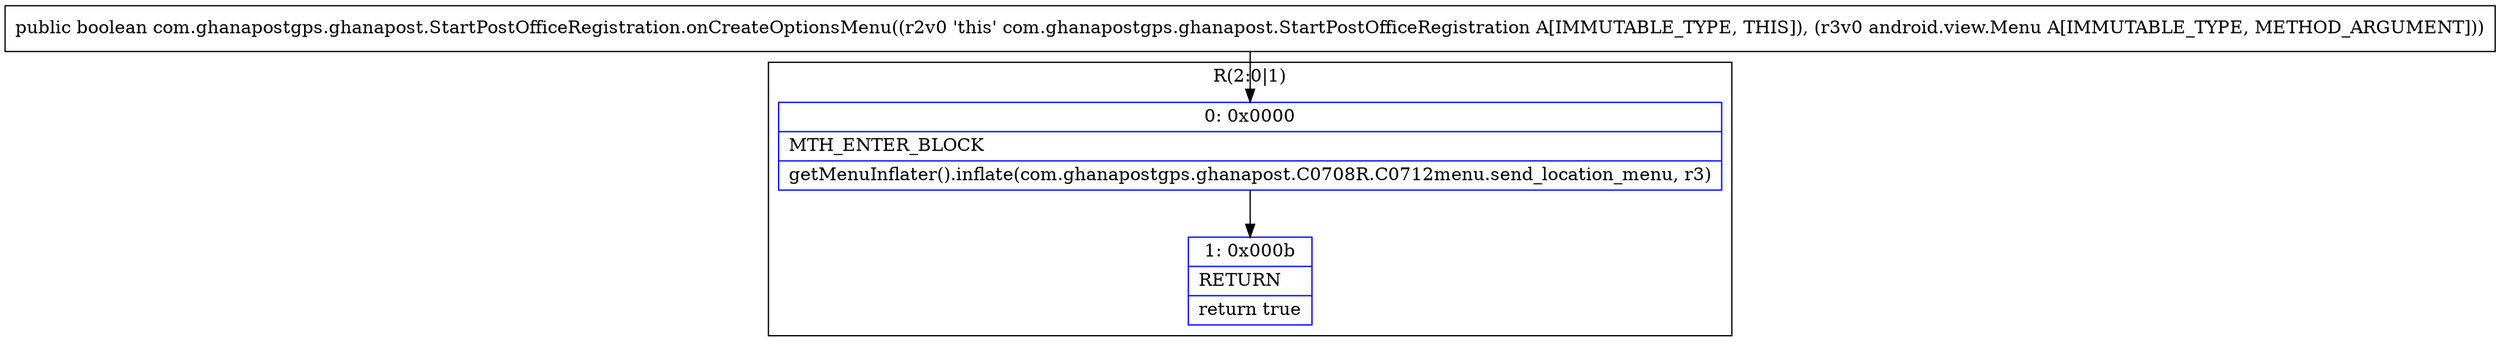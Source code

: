 digraph "CFG forcom.ghanapostgps.ghanapost.StartPostOfficeRegistration.onCreateOptionsMenu(Landroid\/view\/Menu;)Z" {
subgraph cluster_Region_386706010 {
label = "R(2:0|1)";
node [shape=record,color=blue];
Node_0 [shape=record,label="{0\:\ 0x0000|MTH_ENTER_BLOCK\l|getMenuInflater().inflate(com.ghanapostgps.ghanapost.C0708R.C0712menu.send_location_menu, r3)\l}"];
Node_1 [shape=record,label="{1\:\ 0x000b|RETURN\l|return true\l}"];
}
MethodNode[shape=record,label="{public boolean com.ghanapostgps.ghanapost.StartPostOfficeRegistration.onCreateOptionsMenu((r2v0 'this' com.ghanapostgps.ghanapost.StartPostOfficeRegistration A[IMMUTABLE_TYPE, THIS]), (r3v0 android.view.Menu A[IMMUTABLE_TYPE, METHOD_ARGUMENT])) }"];
MethodNode -> Node_0;
Node_0 -> Node_1;
}


